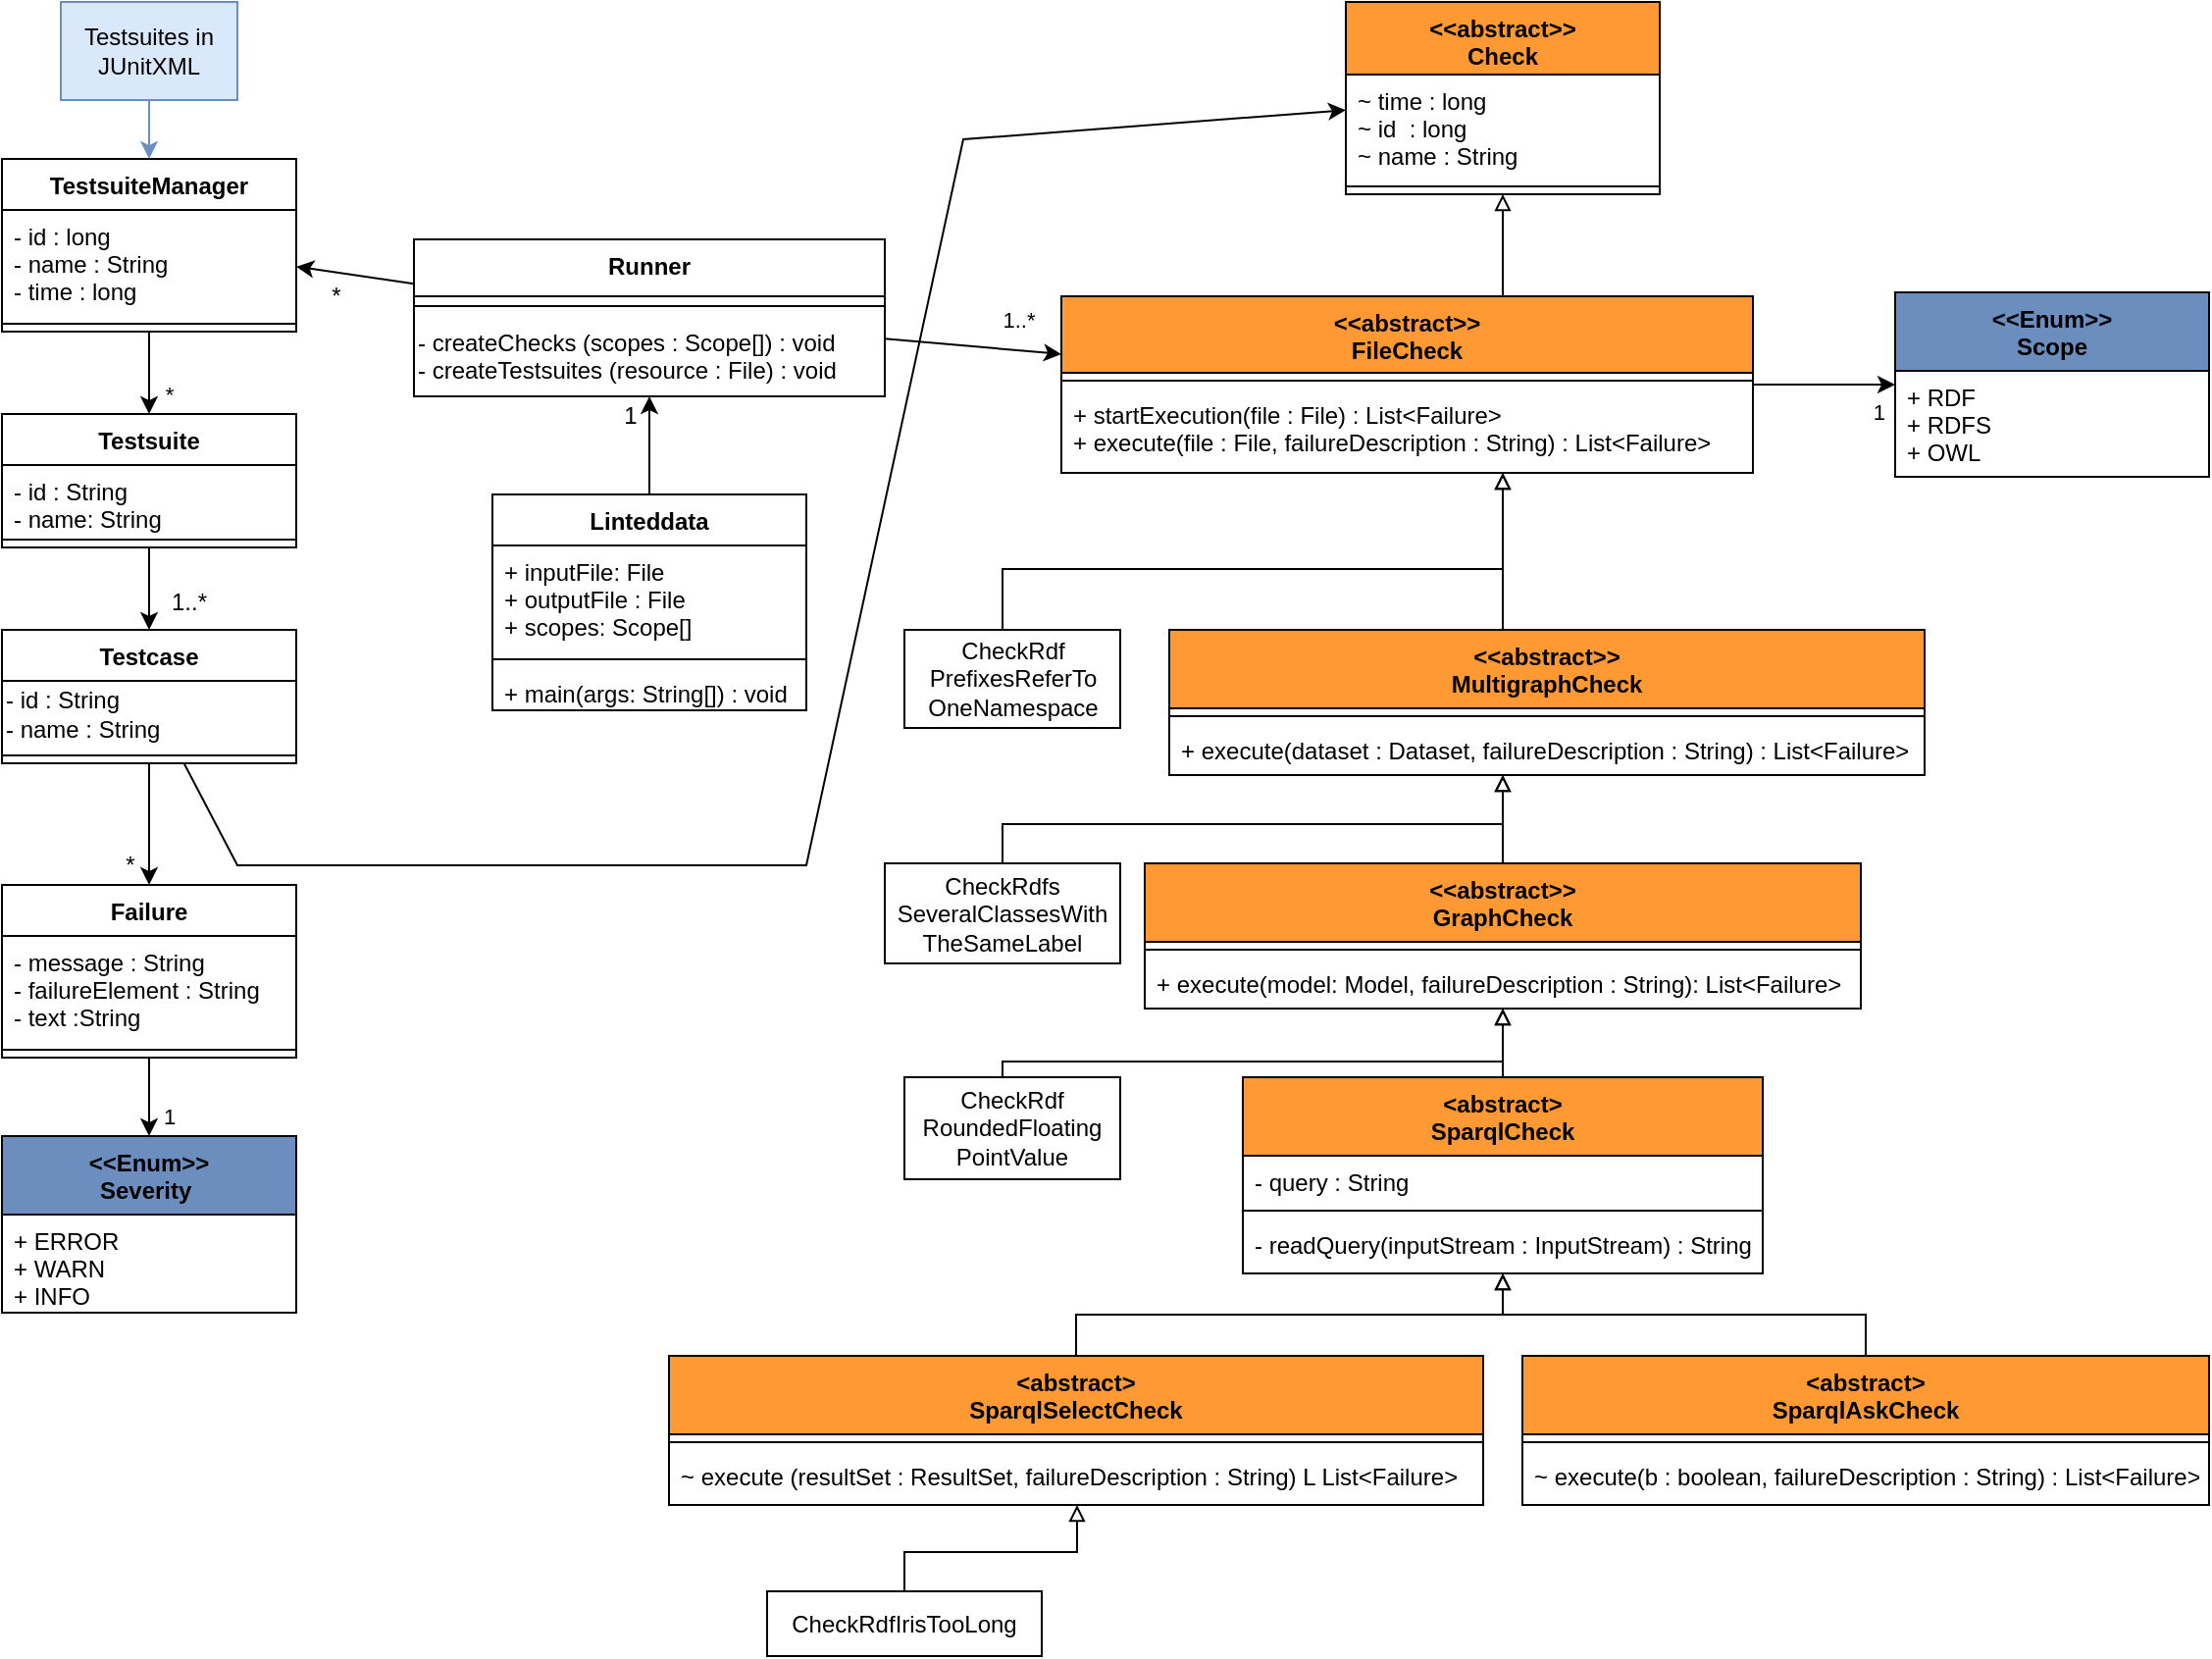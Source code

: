 <mxfile version="18.0.4" type="device"><diagram id="C5RBs43oDa-KdzZeNtuy" name="Page-1"><mxGraphModel dx="1185" dy="721" grid="1" gridSize="10" guides="1" tooltips="1" connect="1" arrows="1" fold="1" page="1" pageScale="1" pageWidth="1169" pageHeight="827" math="0" shadow="0"><root><mxCell id="WIyWlLk6GJQsqaUBKTNV-0"/><mxCell id="WIyWlLk6GJQsqaUBKTNV-1" parent="WIyWlLk6GJQsqaUBKTNV-0"/><mxCell id="ny9yQWH-BFHRRnJTgu3D-13" value="&lt;&lt;Enum&gt;&gt;&#10;Scope" style="swimlane;fontStyle=1;align=center;verticalAlign=top;childLayout=stackLayout;horizontal=1;startSize=40;horizontalStack=0;resizeParent=1;resizeParentMax=0;resizeLast=0;collapsible=1;marginBottom=0;fillColor=#6C8EBF;strokeColor=#000000;" parent="WIyWlLk6GJQsqaUBKTNV-1" vertex="1"><mxGeometry x="995" y="158" width="160" height="94" as="geometry"/></mxCell><mxCell id="ny9yQWH-BFHRRnJTgu3D-14" value="+ RDF&#10;+ RDFS&#10;+ OWL" style="text;strokeColor=none;fillColor=none;align=left;verticalAlign=top;spacingLeft=4;spacingRight=4;overflow=hidden;rotatable=0;points=[[0,0.5],[1,0.5]];portConstraint=eastwest;" parent="ny9yQWH-BFHRRnJTgu3D-13" vertex="1"><mxGeometry y="40" width="160" height="54" as="geometry"/></mxCell><mxCell id="ny9yQWH-BFHRRnJTgu3D-20" value="" style="endArrow=classic;html=1;rounded=0;endFill=1;" parent="WIyWlLk6GJQsqaUBKTNV-1" source="ny9yQWH-BFHRRnJTgu3D-37" target="ny9yQWH-BFHRRnJTgu3D-13" edge="1"><mxGeometry relative="1" as="geometry"><mxPoint x="1230" y="262.7" as="sourcePoint"/><mxPoint x="1395" y="233" as="targetPoint"/></mxGeometry></mxCell><mxCell id="ny9yQWH-BFHRRnJTgu3D-22" value="1" style="edgeLabel;resizable=0;html=1;align=right;verticalAlign=bottom;" parent="ny9yQWH-BFHRRnJTgu3D-20" connectable="0" vertex="1"><mxGeometry x="1" relative="1" as="geometry"><mxPoint x="-5" y="22" as="offset"/></mxGeometry></mxCell><mxCell id="4Sx_qgZTZL8hWiBCDWeR-4" style="edgeStyle=orthogonalEdgeStyle;rounded=0;orthogonalLoop=1;jettySize=auto;html=1;endArrow=block;endFill=0;" parent="WIyWlLk6GJQsqaUBKTNV-1" source="ny9yQWH-BFHRRnJTgu3D-37" target="4Sx_qgZTZL8hWiBCDWeR-0" edge="1"><mxGeometry relative="1" as="geometry"><Array as="points"><mxPoint x="795" y="150"/><mxPoint x="795" y="150"/></Array></mxGeometry></mxCell><mxCell id="ny9yQWH-BFHRRnJTgu3D-37" value="&lt;&lt;abstract&gt;&gt;&#10;FileCheck" style="swimlane;fontStyle=1;align=center;verticalAlign=top;childLayout=stackLayout;horizontal=1;startSize=39;horizontalStack=0;resizeParent=1;resizeParentMax=0;resizeLast=0;collapsible=1;marginBottom=0;fillColor=#FF9933;" parent="WIyWlLk6GJQsqaUBKTNV-1" vertex="1"><mxGeometry x="570" y="160" width="352.5" height="90" as="geometry"/></mxCell><mxCell id="ny9yQWH-BFHRRnJTgu3D-39" value="" style="line;strokeWidth=1;fillColor=none;align=left;verticalAlign=middle;spacingTop=-1;spacingLeft=3;spacingRight=3;rotatable=0;labelPosition=right;points=[];portConstraint=eastwest;" parent="ny9yQWH-BFHRRnJTgu3D-37" vertex="1"><mxGeometry y="39" width="352.5" height="8" as="geometry"/></mxCell><mxCell id="ny9yQWH-BFHRRnJTgu3D-40" value="+ startExecution(file : File) : List&lt;Failure&gt;&#10;+ execute(file : File, failureDescription : String) : List&lt;Failure&gt;" style="text;strokeColor=none;fillColor=none;align=left;verticalAlign=top;spacingLeft=4;spacingRight=4;overflow=hidden;rotatable=0;points=[[0,0.5],[1,0.5]];portConstraint=eastwest;" parent="ny9yQWH-BFHRRnJTgu3D-37" vertex="1"><mxGeometry y="47" width="352.5" height="43" as="geometry"/></mxCell><mxCell id="ny9yQWH-BFHRRnJTgu3D-45" style="rounded=0;orthogonalLoop=1;jettySize=auto;html=1;endArrow=block;endFill=0;edgeStyle=orthogonalEdgeStyle;" parent="WIyWlLk6GJQsqaUBKTNV-1" source="ny9yQWH-BFHRRnJTgu3D-44" target="ny9yQWH-BFHRRnJTgu3D-37" edge="1"><mxGeometry relative="1" as="geometry"><Array as="points"><mxPoint x="540" y="299"/><mxPoint x="795" y="299"/></Array></mxGeometry></mxCell><mxCell id="ny9yQWH-BFHRRnJTgu3D-44" value="CheckRdf&lt;br&gt;PrefixesReferTo&lt;br&gt;OneNamespace" style="html=1;" parent="WIyWlLk6GJQsqaUBKTNV-1" vertex="1"><mxGeometry x="490" y="330" width="110" height="50" as="geometry"/></mxCell><mxCell id="x90eJZS-UCTZjHxJV43l-7" style="rounded=0;orthogonalLoop=1;jettySize=auto;html=1;endArrow=block;endFill=0;edgeStyle=orthogonalEdgeStyle;" parent="WIyWlLk6GJQsqaUBKTNV-1" source="ny9yQWH-BFHRRnJTgu3D-46" target="ny9yQWH-BFHRRnJTgu3D-85" edge="1"><mxGeometry relative="1" as="geometry"><Array as="points"><mxPoint x="795" y="604"/><mxPoint x="795" y="604"/></Array></mxGeometry></mxCell><mxCell id="ny9yQWH-BFHRRnJTgu3D-46" value="&lt;abstract&gt;&#10;SparqlCheck" style="swimlane;fontStyle=1;align=center;verticalAlign=top;childLayout=stackLayout;horizontal=1;startSize=40;horizontalStack=0;resizeParent=1;resizeParentMax=0;resizeLast=0;collapsible=1;marginBottom=0;fillColor=#FF9933;" parent="WIyWlLk6GJQsqaUBKTNV-1" vertex="1"><mxGeometry x="662.5" y="558" width="265" height="100" as="geometry"/></mxCell><mxCell id="ny9yQWH-BFHRRnJTgu3D-47" value="- query : String" style="text;strokeColor=none;fillColor=none;align=left;verticalAlign=top;spacingLeft=4;spacingRight=4;overflow=hidden;rotatable=0;points=[[0,0.5],[1,0.5]];portConstraint=eastwest;" parent="ny9yQWH-BFHRRnJTgu3D-46" vertex="1"><mxGeometry y="40" width="265" height="24" as="geometry"/></mxCell><mxCell id="ny9yQWH-BFHRRnJTgu3D-48" value="" style="line;strokeWidth=1;fillColor=none;align=left;verticalAlign=middle;spacingTop=-1;spacingLeft=3;spacingRight=3;rotatable=0;labelPosition=right;points=[];portConstraint=eastwest;" parent="ny9yQWH-BFHRRnJTgu3D-46" vertex="1"><mxGeometry y="64" width="265" height="8" as="geometry"/></mxCell><mxCell id="ny9yQWH-BFHRRnJTgu3D-49" value="- readQuery(inputStream : InputStream) : String" style="text;strokeColor=none;fillColor=none;align=left;verticalAlign=top;spacingLeft=4;spacingRight=4;overflow=hidden;rotatable=0;points=[[0,0.5],[1,0.5]];portConstraint=eastwest;" parent="ny9yQWH-BFHRRnJTgu3D-46" vertex="1"><mxGeometry y="72" width="265" height="28" as="geometry"/></mxCell><mxCell id="ny9yQWH-BFHRRnJTgu3D-76" style="edgeStyle=orthogonalEdgeStyle;rounded=0;orthogonalLoop=1;jettySize=auto;html=1;startArrow=none;startFill=0;endArrow=block;endFill=0;" parent="WIyWlLk6GJQsqaUBKTNV-1" source="ny9yQWH-BFHRRnJTgu3D-72" target="ny9yQWH-BFHRRnJTgu3D-37" edge="1"><mxGeometry relative="1" as="geometry"><Array as="points"><mxPoint x="795" y="299"/><mxPoint x="795" y="299"/></Array></mxGeometry></mxCell><mxCell id="ny9yQWH-BFHRRnJTgu3D-72" value="&lt;&lt;abstract&gt;&gt;&#10;MultigraphCheck" style="swimlane;fontStyle=1;align=center;verticalAlign=top;childLayout=stackLayout;horizontal=1;startSize=40;horizontalStack=0;resizeParent=1;resizeParentMax=0;resizeLast=0;collapsible=1;marginBottom=0;fillColor=#FF9933;" parent="WIyWlLk6GJQsqaUBKTNV-1" vertex="1"><mxGeometry x="625" y="330" width="385" height="74" as="geometry"/></mxCell><mxCell id="ny9yQWH-BFHRRnJTgu3D-74" value="" style="line;strokeWidth=1;fillColor=none;align=left;verticalAlign=middle;spacingTop=-1;spacingLeft=3;spacingRight=3;rotatable=0;labelPosition=right;points=[];portConstraint=eastwest;" parent="ny9yQWH-BFHRRnJTgu3D-72" vertex="1"><mxGeometry y="40" width="385" height="8" as="geometry"/></mxCell><mxCell id="ny9yQWH-BFHRRnJTgu3D-75" value="+ execute(dataset : Dataset, failureDescription : String) : List&lt;Failure&gt;" style="text;strokeColor=none;fillColor=none;align=left;verticalAlign=top;spacingLeft=4;spacingRight=4;overflow=hidden;rotatable=0;points=[[0,0.5],[1,0.5]];portConstraint=eastwest;" parent="ny9yQWH-BFHRRnJTgu3D-72" vertex="1"><mxGeometry y="48" width="385" height="26" as="geometry"/></mxCell><mxCell id="ny9yQWH-BFHRRnJTgu3D-80" style="edgeStyle=orthogonalEdgeStyle;rounded=0;orthogonalLoop=1;jettySize=auto;html=1;startArrow=none;startFill=0;endArrow=block;endFill=0;" parent="WIyWlLk6GJQsqaUBKTNV-1" source="ny9yQWH-BFHRRnJTgu3D-79" target="ny9yQWH-BFHRRnJTgu3D-75" edge="1"><mxGeometry relative="1" as="geometry"><Array as="points"><mxPoint x="540" y="429"/><mxPoint x="795" y="429"/></Array></mxGeometry></mxCell><mxCell id="ny9yQWH-BFHRRnJTgu3D-79" value="CheckRdfs&lt;br&gt;SeveralClassesWith&lt;br&gt;TheSameLabel" style="whiteSpace=wrap;html=1;" parent="WIyWlLk6GJQsqaUBKTNV-1" vertex="1"><mxGeometry x="480" y="449" width="120" height="51" as="geometry"/></mxCell><mxCell id="ny9yQWH-BFHRRnJTgu3D-89" style="edgeStyle=orthogonalEdgeStyle;rounded=0;orthogonalLoop=1;jettySize=auto;html=1;startArrow=none;startFill=0;endArrow=block;endFill=0;" parent="WIyWlLk6GJQsqaUBKTNV-1" source="ny9yQWH-BFHRRnJTgu3D-85" target="ny9yQWH-BFHRRnJTgu3D-72" edge="1"><mxGeometry relative="1" as="geometry"><mxPoint x="730" y="439" as="targetPoint"/><Array as="points"><mxPoint x="885" y="489"/><mxPoint x="800" y="489"/></Array></mxGeometry></mxCell><mxCell id="ny9yQWH-BFHRRnJTgu3D-85" value="&lt;&lt;abstract&gt;&gt;&#10;GraphCheck" style="swimlane;fontStyle=1;align=center;verticalAlign=top;childLayout=stackLayout;horizontal=1;startSize=40;horizontalStack=0;resizeParent=1;resizeParentMax=0;resizeLast=0;collapsible=1;marginBottom=0;fillColor=#FF9933;" parent="WIyWlLk6GJQsqaUBKTNV-1" vertex="1"><mxGeometry x="612.5" y="449" width="365" height="74" as="geometry"/></mxCell><mxCell id="ny9yQWH-BFHRRnJTgu3D-87" value="" style="line;strokeWidth=1;fillColor=none;align=left;verticalAlign=middle;spacingTop=-1;spacingLeft=3;spacingRight=3;rotatable=0;labelPosition=right;points=[];portConstraint=eastwest;" parent="ny9yQWH-BFHRRnJTgu3D-85" vertex="1"><mxGeometry y="40" width="365" height="8" as="geometry"/></mxCell><mxCell id="ny9yQWH-BFHRRnJTgu3D-88" value="+ execute(model: Model, failureDescription : String): List&lt;Failure&gt;" style="text;strokeColor=none;fillColor=none;align=left;verticalAlign=top;spacingLeft=4;spacingRight=4;overflow=hidden;rotatable=0;points=[[0,0.5],[1,0.5]];portConstraint=eastwest;" parent="ny9yQWH-BFHRRnJTgu3D-85" vertex="1"><mxGeometry y="48" width="365" height="26" as="geometry"/></mxCell><mxCell id="ny9yQWH-BFHRRnJTgu3D-111" style="edgeStyle=orthogonalEdgeStyle;rounded=0;orthogonalLoop=1;jettySize=auto;html=1;startArrow=none;startFill=0;endArrow=block;endFill=0;" parent="WIyWlLk6GJQsqaUBKTNV-1" source="ny9yQWH-BFHRRnJTgu3D-110" target="ny9yQWH-BFHRRnJTgu3D-85" edge="1"><mxGeometry relative="1" as="geometry"><Array as="points"><mxPoint x="540" y="550"/><mxPoint x="795" y="550"/></Array></mxGeometry></mxCell><mxCell id="ny9yQWH-BFHRRnJTgu3D-110" value="CheckRdf&lt;br&gt;RoundedFloating&lt;br&gt;PointValue" style="whiteSpace=wrap;html=1;" parent="WIyWlLk6GJQsqaUBKTNV-1" vertex="1"><mxGeometry x="490" y="558" width="110" height="52" as="geometry"/></mxCell><mxCell id="ny9yQWH-BFHRRnJTgu3D-135" style="edgeStyle=none;rounded=0;orthogonalLoop=1;jettySize=auto;html=1;startArrow=none;startFill=0;endArrow=classic;endFill=1;fillColor=#e1d5e7;strokeColor=#000000;" parent="WIyWlLk6GJQsqaUBKTNV-1" source="ny9yQWH-BFHRRnJTgu3D-112" target="ny9yQWH-BFHRRnJTgu3D-127" edge="1"><mxGeometry relative="1" as="geometry"/></mxCell><mxCell id="ny9yQWH-BFHRRnJTgu3D-112" value="Linteddata" style="swimlane;fontStyle=1;align=center;verticalAlign=top;childLayout=stackLayout;horizontal=1;startSize=26;horizontalStack=0;resizeParent=1;resizeParentMax=0;resizeLast=0;collapsible=1;marginBottom=0;" parent="WIyWlLk6GJQsqaUBKTNV-1" vertex="1"><mxGeometry x="280" y="261" width="160" height="110" as="geometry"/></mxCell><mxCell id="ny9yQWH-BFHRRnJTgu3D-113" value="+ inputFile: File&#10;+ outputFile : File&#10;+ scopes: Scope[]" style="text;strokeColor=none;fillColor=none;align=left;verticalAlign=top;spacingLeft=4;spacingRight=4;overflow=hidden;rotatable=0;points=[[0,0.5],[1,0.5]];portConstraint=eastwest;" parent="ny9yQWH-BFHRRnJTgu3D-112" vertex="1"><mxGeometry y="26" width="160" height="54" as="geometry"/></mxCell><mxCell id="ny9yQWH-BFHRRnJTgu3D-114" value="" style="line;strokeWidth=1;fillColor=none;align=left;verticalAlign=middle;spacingTop=-1;spacingLeft=3;spacingRight=3;rotatable=0;labelPosition=right;points=[];portConstraint=eastwest;" parent="ny9yQWH-BFHRRnJTgu3D-112" vertex="1"><mxGeometry y="80" width="160" height="8" as="geometry"/></mxCell><mxCell id="ny9yQWH-BFHRRnJTgu3D-115" value="+ main(args: String[]) : void" style="text;strokeColor=none;fillColor=none;align=left;verticalAlign=top;spacingLeft=4;spacingRight=4;overflow=hidden;rotatable=0;points=[[0,0.5],[1,0.5]];portConstraint=eastwest;" parent="ny9yQWH-BFHRRnJTgu3D-112" vertex="1"><mxGeometry y="88" width="160" height="22" as="geometry"/></mxCell><mxCell id="x90eJZS-UCTZjHxJV43l-8" value="1..*" style="rounded=0;orthogonalLoop=1;jettySize=auto;html=1;endArrow=classic;endFill=1;strokeColor=#000000;" parent="WIyWlLk6GJQsqaUBKTNV-1" source="ny9yQWH-BFHRRnJTgu3D-127" target="ny9yQWH-BFHRRnJTgu3D-37" edge="1"><mxGeometry x="0.474" y="15" relative="1" as="geometry"><mxPoint as="offset"/><mxPoint x="1060.0" y="221.059" as="sourcePoint"/><mxPoint x="725" y="151" as="targetPoint"/></mxGeometry></mxCell><mxCell id="08_0j5BL4YiEf6z4WzAp-28" style="edgeStyle=none;rounded=0;orthogonalLoop=1;jettySize=auto;html=1;startArrow=none;startFill=0;" parent="WIyWlLk6GJQsqaUBKTNV-1" source="ny9yQWH-BFHRRnJTgu3D-127" target="08_0j5BL4YiEf6z4WzAp-23" edge="1"><mxGeometry relative="1" as="geometry"/></mxCell><mxCell id="ny9yQWH-BFHRRnJTgu3D-127" value="Runner" style="swimlane;fontStyle=1;align=center;verticalAlign=top;childLayout=stackLayout;horizontal=1;startSize=29;horizontalStack=0;resizeParent=1;resizeParentMax=0;resizeLast=0;collapsible=1;marginBottom=0;" parent="WIyWlLk6GJQsqaUBKTNV-1" vertex="1"><mxGeometry x="240" y="131" width="240" height="80" as="geometry"/></mxCell><mxCell id="ny9yQWH-BFHRRnJTgu3D-129" value="" style="line;strokeWidth=1;fillColor=none;align=left;verticalAlign=middle;spacingTop=-1;spacingLeft=3;spacingRight=3;rotatable=0;labelPosition=right;points=[];portConstraint=eastwest;" parent="ny9yQWH-BFHRRnJTgu3D-127" vertex="1"><mxGeometry y="29" width="240" height="10" as="geometry"/></mxCell><mxCell id="Dq7z_TlScTWg2kYd1CNs-17" value="- createChecks (scopes : Scope[]) : void&#10;- createTestsuites (resource : File) : void" style="text;strokeColor=none;fillColor=none;align=left;verticalAlign=top;whiteSpace=wrap;rounded=0;fontSize=12;" parent="ny9yQWH-BFHRRnJTgu3D-127" vertex="1"><mxGeometry y="39" width="240" height="41" as="geometry"/></mxCell><mxCell id="ny9yQWH-BFHRRnJTgu3D-137" value="1" style="text;html=1;align=center;verticalAlign=middle;resizable=0;points=[];autosize=1;strokeColor=none;fillColor=none;" parent="WIyWlLk6GJQsqaUBKTNV-1" vertex="1"><mxGeometry x="340" y="211" width="20" height="20" as="geometry"/></mxCell><mxCell id="4Sx_qgZTZL8hWiBCDWeR-5" style="rounded=0;orthogonalLoop=1;jettySize=auto;html=1;endArrow=classic;endFill=1;" parent="WIyWlLk6GJQsqaUBKTNV-1" source="x90eJZS-UCTZjHxJV43l-13" target="4Sx_qgZTZL8hWiBCDWeR-0" edge="1"><mxGeometry relative="1" as="geometry"><Array as="points"><mxPoint x="150" y="450"/><mxPoint x="440" y="450"/><mxPoint x="520" y="80"/></Array></mxGeometry></mxCell><mxCell id="x90eJZS-UCTZjHxJV43l-13" value="Testcase" style="swimlane;fontStyle=1;align=center;verticalAlign=top;childLayout=stackLayout;horizontal=1;startSize=26;horizontalStack=0;resizeParent=1;resizeParentMax=0;resizeLast=0;collapsible=1;marginBottom=0;" parent="WIyWlLk6GJQsqaUBKTNV-1" vertex="1"><mxGeometry x="30" y="330" width="150" height="68" as="geometry"/></mxCell><mxCell id="ijsufyMst3_-BkgYZvgm-7" value="- id : String&lt;br&gt;- name : String" style="text;html=1;strokeColor=none;fillColor=none;align=left;verticalAlign=middle;whiteSpace=wrap;rounded=0;" parent="x90eJZS-UCTZjHxJV43l-13" vertex="1"><mxGeometry y="26" width="150" height="34" as="geometry"/></mxCell><mxCell id="x90eJZS-UCTZjHxJV43l-15" value="" style="line;strokeWidth=1;fillColor=none;align=left;verticalAlign=middle;spacingTop=-1;spacingLeft=3;spacingRight=3;rotatable=0;labelPosition=right;points=[];portConstraint=eastwest;" parent="x90eJZS-UCTZjHxJV43l-13" vertex="1"><mxGeometry y="60" width="150" height="8" as="geometry"/></mxCell><mxCell id="flNxUy3DSEh1SCz_9QNO-9" value="1" style="edgeStyle=orthogonalEdgeStyle;rounded=0;orthogonalLoop=1;jettySize=auto;html=1;" parent="WIyWlLk6GJQsqaUBKTNV-1" source="flNxUy3DSEh1SCz_9QNO-0" target="flNxUy3DSEh1SCz_9QNO-5" edge="1"><mxGeometry x="0.488" y="10" relative="1" as="geometry"><mxPoint as="offset"/></mxGeometry></mxCell><mxCell id="flNxUy3DSEh1SCz_9QNO-0" value="Failure" style="swimlane;fontStyle=1;align=center;verticalAlign=top;childLayout=stackLayout;horizontal=1;startSize=26;horizontalStack=0;resizeParent=1;resizeParentMax=0;resizeLast=0;collapsible=1;marginBottom=0;" parent="WIyWlLk6GJQsqaUBKTNV-1" vertex="1"><mxGeometry x="30" y="460" width="150" height="88" as="geometry"/></mxCell><mxCell id="flNxUy3DSEh1SCz_9QNO-1" value="- message : String&#10;- failureElement : String&#10;- text :String" style="text;strokeColor=none;fillColor=none;align=left;verticalAlign=top;spacingLeft=4;spacingRight=4;overflow=hidden;rotatable=0;points=[[0,0.5],[1,0.5]];portConstraint=eastwest;" parent="flNxUy3DSEh1SCz_9QNO-0" vertex="1"><mxGeometry y="26" width="150" height="54" as="geometry"/></mxCell><mxCell id="flNxUy3DSEh1SCz_9QNO-2" value="" style="line;strokeWidth=1;fillColor=none;align=left;verticalAlign=middle;spacingTop=-1;spacingLeft=3;spacingRight=3;rotatable=0;labelPosition=right;points=[];portConstraint=eastwest;" parent="flNxUy3DSEh1SCz_9QNO-0" vertex="1"><mxGeometry y="80" width="150" height="8" as="geometry"/></mxCell><mxCell id="flNxUy3DSEh1SCz_9QNO-5" value="&lt;&lt;Enum&gt;&gt;&#10;Severity " style="swimlane;fontStyle=1;align=center;verticalAlign=top;childLayout=stackLayout;horizontal=1;startSize=40;horizontalStack=0;resizeParent=1;resizeParentMax=0;resizeLast=0;collapsible=1;marginBottom=0;fillColor=#6C8EBF;strokeColor=#000000;" parent="WIyWlLk6GJQsqaUBKTNV-1" vertex="1"><mxGeometry x="30" y="588" width="150" height="90" as="geometry"/></mxCell><mxCell id="flNxUy3DSEh1SCz_9QNO-6" value="+ ERROR&#10;+ WARN&#10;+ INFO" style="text;strokeColor=none;fillColor=none;align=left;verticalAlign=top;spacingLeft=4;spacingRight=4;overflow=hidden;rotatable=0;points=[[0,0.5],[1,0.5]];portConstraint=eastwest;" parent="flNxUy3DSEh1SCz_9QNO-5" vertex="1"><mxGeometry y="40" width="150" height="50" as="geometry"/></mxCell><mxCell id="Dq7z_TlScTWg2kYd1CNs-10" style="edgeStyle=orthogonalEdgeStyle;rounded=0;orthogonalLoop=1;jettySize=auto;html=1;endArrow=block;endFill=0;" parent="WIyWlLk6GJQsqaUBKTNV-1" source="flNxUy3DSEh1SCz_9QNO-10" target="Dq7z_TlScTWg2kYd1CNs-5" edge="1"><mxGeometry relative="1" as="geometry"><Array as="points"><mxPoint x="490" y="800"/><mxPoint x="578" y="800"/></Array></mxGeometry></mxCell><mxCell id="flNxUy3DSEh1SCz_9QNO-10" value="CheckRdfIrisTooLong" style="whiteSpace=wrap;html=1;" parent="WIyWlLk6GJQsqaUBKTNV-1" vertex="1"><mxGeometry x="420" y="820" width="140" height="33" as="geometry"/></mxCell><mxCell id="flNxUy3DSEh1SCz_9QNO-17" style="edgeStyle=orthogonalEdgeStyle;rounded=0;orthogonalLoop=1;jettySize=auto;html=1;endArrow=block;endFill=0;" parent="WIyWlLk6GJQsqaUBKTNV-1" edge="1"><mxGeometry relative="1" as="geometry"><Array as="points"><mxPoint x="975" y="470"/><mxPoint x="975" y="470"/></Array><mxPoint x="975" y="510" as="sourcePoint"/></mxGeometry></mxCell><mxCell id="08_0j5BL4YiEf6z4WzAp-14" style="rounded=0;orthogonalLoop=1;jettySize=auto;html=1;startArrow=none;startFill=0;" parent="WIyWlLk6GJQsqaUBKTNV-1" source="08_0j5BL4YiEf6z4WzAp-6" target="x90eJZS-UCTZjHxJV43l-13" edge="1"><mxGeometry relative="1" as="geometry"/></mxCell><mxCell id="08_0j5BL4YiEf6z4WzAp-6" value="Testsuite" style="swimlane;fontStyle=1;align=center;verticalAlign=top;childLayout=stackLayout;horizontal=1;startSize=26;horizontalStack=0;resizeParent=1;resizeParentMax=0;resizeLast=0;collapsible=1;marginBottom=0;" parent="WIyWlLk6GJQsqaUBKTNV-1" vertex="1"><mxGeometry x="30" y="220" width="150" height="68" as="geometry"/></mxCell><mxCell id="08_0j5BL4YiEf6z4WzAp-7" value="- id : String&#10;- name: String" style="text;strokeColor=none;fillColor=none;align=left;verticalAlign=top;spacingLeft=4;spacingRight=4;overflow=hidden;rotatable=0;points=[[0,0.5],[1,0.5]];portConstraint=eastwest;" parent="08_0j5BL4YiEf6z4WzAp-6" vertex="1"><mxGeometry y="26" width="150" height="34" as="geometry"/></mxCell><mxCell id="08_0j5BL4YiEf6z4WzAp-8" value="" style="line;strokeWidth=1;fillColor=none;align=left;verticalAlign=middle;spacingTop=-1;spacingLeft=3;spacingRight=3;rotatable=0;labelPosition=right;points=[];portConstraint=eastwest;" parent="08_0j5BL4YiEf6z4WzAp-6" vertex="1"><mxGeometry y="60" width="150" height="8" as="geometry"/></mxCell><mxCell id="08_0j5BL4YiEf6z4WzAp-13" style="edgeStyle=orthogonalEdgeStyle;rounded=0;orthogonalLoop=1;jettySize=auto;html=1;startArrow=none;startFill=0;" parent="WIyWlLk6GJQsqaUBKTNV-1" source="x90eJZS-UCTZjHxJV43l-13" target="flNxUy3DSEh1SCz_9QNO-0" edge="1"><mxGeometry relative="1" as="geometry"><mxPoint x="115" y="498" as="sourcePoint"/></mxGeometry></mxCell><mxCell id="08_0j5BL4YiEf6z4WzAp-27" value="*" style="edgeStyle=none;rounded=0;orthogonalLoop=1;jettySize=auto;html=1;startArrow=none;startFill=0;" parent="WIyWlLk6GJQsqaUBKTNV-1" source="08_0j5BL4YiEf6z4WzAp-23" target="08_0j5BL4YiEf6z4WzAp-6" edge="1"><mxGeometry x="0.5" y="10" relative="1" as="geometry"><mxPoint as="offset"/></mxGeometry></mxCell><mxCell id="08_0j5BL4YiEf6z4WzAp-23" value="TestsuiteManager" style="swimlane;fontStyle=1;align=center;verticalAlign=top;childLayout=stackLayout;horizontal=1;startSize=26;horizontalStack=0;resizeParent=1;resizeParentMax=0;resizeLast=0;collapsible=1;marginBottom=0;" parent="WIyWlLk6GJQsqaUBKTNV-1" vertex="1"><mxGeometry x="30" y="90" width="150" height="88" as="geometry"/></mxCell><mxCell id="08_0j5BL4YiEf6z4WzAp-24" value="- id : long&#10;- name : String&#10;- time : long" style="text;strokeColor=none;fillColor=none;align=left;verticalAlign=top;spacingLeft=4;spacingRight=4;overflow=hidden;rotatable=0;points=[[0,0.5],[1,0.5]];portConstraint=eastwest;" parent="08_0j5BL4YiEf6z4WzAp-23" vertex="1"><mxGeometry y="26" width="150" height="54" as="geometry"/></mxCell><mxCell id="08_0j5BL4YiEf6z4WzAp-25" value="" style="line;strokeWidth=1;fillColor=none;align=left;verticalAlign=middle;spacingTop=-1;spacingLeft=3;spacingRight=3;rotatable=0;labelPosition=right;points=[];portConstraint=eastwest;" parent="08_0j5BL4YiEf6z4WzAp-23" vertex="1"><mxGeometry y="80" width="150" height="8" as="geometry"/></mxCell><mxCell id="vulXRt_xiGz1AMRxC2aU-2" style="edgeStyle=none;rounded=0;orthogonalLoop=1;jettySize=auto;html=1;fillColor=#dae8fc;strokeColor=#6c8ebf;" parent="WIyWlLk6GJQsqaUBKTNV-1" source="vulXRt_xiGz1AMRxC2aU-1" target="08_0j5BL4YiEf6z4WzAp-23" edge="1"><mxGeometry relative="1" as="geometry"/></mxCell><mxCell id="vulXRt_xiGz1AMRxC2aU-1" value="Testsuites in JUnitXML" style="text;html=1;strokeColor=#6c8ebf;fillColor=#dae8fc;align=center;verticalAlign=middle;whiteSpace=wrap;rounded=0;" parent="WIyWlLk6GJQsqaUBKTNV-1" vertex="1"><mxGeometry x="60" y="10" width="90" height="50" as="geometry"/></mxCell><mxCell id="vulXRt_xiGz1AMRxC2aU-3" value="*" style="text;html=1;align=center;verticalAlign=middle;resizable=0;points=[];autosize=1;strokeColor=none;fillColor=none;" parent="WIyWlLk6GJQsqaUBKTNV-1" vertex="1"><mxGeometry x="190" y="150" width="20" height="20" as="geometry"/></mxCell><mxCell id="vulXRt_xiGz1AMRxC2aU-10" value="1..*" style="text;html=1;align=center;verticalAlign=middle;resizable=0;points=[];autosize=1;strokeColor=none;fillColor=none;" parent="WIyWlLk6GJQsqaUBKTNV-1" vertex="1"><mxGeometry x="110" y="306" width="30" height="20" as="geometry"/></mxCell><mxCell id="vulXRt_xiGz1AMRxC2aU-11" value="*" style="text;html=1;align=center;verticalAlign=middle;resizable=0;points=[];autosize=1;strokeColor=none;fillColor=none;" parent="WIyWlLk6GJQsqaUBKTNV-1" vertex="1"><mxGeometry x="85" y="440" width="20" height="20" as="geometry"/></mxCell><mxCell id="4Sx_qgZTZL8hWiBCDWeR-0" value="&lt;&lt;abstract&gt;&gt;&#10;Check" style="swimlane;fontStyle=1;align=center;verticalAlign=top;childLayout=stackLayout;horizontal=1;startSize=37;horizontalStack=0;resizeParent=1;resizeParentMax=0;resizeLast=0;collapsible=1;marginBottom=0;fillColor=#FF9933;" parent="WIyWlLk6GJQsqaUBKTNV-1" vertex="1"><mxGeometry x="715" y="10" width="160" height="98" as="geometry"/></mxCell><mxCell id="4Sx_qgZTZL8hWiBCDWeR-1" value="~ time : long&#10;~ id  : long&#10;~ name : String" style="text;strokeColor=none;fillColor=none;align=left;verticalAlign=top;spacingLeft=4;spacingRight=4;overflow=hidden;rotatable=0;points=[[0,0.5],[1,0.5]];portConstraint=eastwest;" parent="4Sx_qgZTZL8hWiBCDWeR-0" vertex="1"><mxGeometry y="37" width="160" height="53" as="geometry"/></mxCell><mxCell id="4Sx_qgZTZL8hWiBCDWeR-2" value="" style="line;strokeWidth=1;fillColor=none;align=left;verticalAlign=middle;spacingTop=-1;spacingLeft=3;spacingRight=3;rotatable=0;labelPosition=right;points=[];portConstraint=eastwest;" parent="4Sx_qgZTZL8hWiBCDWeR-0" vertex="1"><mxGeometry y="90" width="160" height="8" as="geometry"/></mxCell><mxCell id="Dq7z_TlScTWg2kYd1CNs-4" style="edgeStyle=orthogonalEdgeStyle;rounded=0;orthogonalLoop=1;jettySize=auto;html=1;endArrow=block;endFill=0;" parent="WIyWlLk6GJQsqaUBKTNV-1" source="Dq7z_TlScTWg2kYd1CNs-0" target="ny9yQWH-BFHRRnJTgu3D-46" edge="1"><mxGeometry relative="1" as="geometry"/></mxCell><mxCell id="Dq7z_TlScTWg2kYd1CNs-0" value="&lt;abstract&gt;&#10;SparqlAskCheck" style="swimlane;fontStyle=1;align=center;verticalAlign=top;childLayout=stackLayout;horizontal=1;startSize=40;horizontalStack=0;resizeParent=1;resizeParentMax=0;resizeLast=0;collapsible=1;marginBottom=0;fillColor=#FF9933;" parent="WIyWlLk6GJQsqaUBKTNV-1" vertex="1"><mxGeometry x="805" y="700" width="350" height="76" as="geometry"/></mxCell><mxCell id="Dq7z_TlScTWg2kYd1CNs-2" value="" style="line;strokeWidth=1;fillColor=none;align=left;verticalAlign=middle;spacingTop=-1;spacingLeft=3;spacingRight=3;rotatable=0;labelPosition=right;points=[];portConstraint=eastwest;" parent="Dq7z_TlScTWg2kYd1CNs-0" vertex="1"><mxGeometry y="40" width="350" height="8" as="geometry"/></mxCell><mxCell id="Dq7z_TlScTWg2kYd1CNs-3" value="~ execute(b : boolean, failureDescription : String) : List&lt;Failure&gt;" style="text;strokeColor=none;fillColor=none;align=left;verticalAlign=top;spacingLeft=4;spacingRight=4;overflow=hidden;rotatable=0;points=[[0,0.5],[1,0.5]];portConstraint=eastwest;" parent="Dq7z_TlScTWg2kYd1CNs-0" vertex="1"><mxGeometry y="48" width="350" height="28" as="geometry"/></mxCell><mxCell id="Dq7z_TlScTWg2kYd1CNs-9" style="edgeStyle=orthogonalEdgeStyle;rounded=0;orthogonalLoop=1;jettySize=auto;html=1;endArrow=block;endFill=0;" parent="WIyWlLk6GJQsqaUBKTNV-1" source="Dq7z_TlScTWg2kYd1CNs-5" target="ny9yQWH-BFHRRnJTgu3D-46" edge="1"><mxGeometry relative="1" as="geometry"/></mxCell><mxCell id="Dq7z_TlScTWg2kYd1CNs-5" value="&lt;abstract&gt;&#10;SparqlSelectCheck" style="swimlane;fontStyle=1;align=center;verticalAlign=top;childLayout=stackLayout;horizontal=1;startSize=40;horizontalStack=0;resizeParent=1;resizeParentMax=0;resizeLast=0;collapsible=1;marginBottom=0;fillColor=#FF9933;" parent="WIyWlLk6GJQsqaUBKTNV-1" vertex="1"><mxGeometry x="370" y="700" width="415" height="76" as="geometry"/></mxCell><mxCell id="Dq7z_TlScTWg2kYd1CNs-7" value="" style="line;strokeWidth=1;fillColor=none;align=left;verticalAlign=middle;spacingTop=-1;spacingLeft=3;spacingRight=3;rotatable=0;labelPosition=right;points=[];portConstraint=eastwest;" parent="Dq7z_TlScTWg2kYd1CNs-5" vertex="1"><mxGeometry y="40" width="415" height="8" as="geometry"/></mxCell><mxCell id="Dq7z_TlScTWg2kYd1CNs-8" value="~ execute (resultSet : ResultSet, failureDescription : String) L List&lt;Failure&gt;" style="text;strokeColor=none;fillColor=none;align=left;verticalAlign=top;spacingLeft=4;spacingRight=4;overflow=hidden;rotatable=0;points=[[0,0.5],[1,0.5]];portConstraint=eastwest;" parent="Dq7z_TlScTWg2kYd1CNs-5" vertex="1"><mxGeometry y="48" width="415" height="28" as="geometry"/></mxCell></root></mxGraphModel></diagram></mxfile>